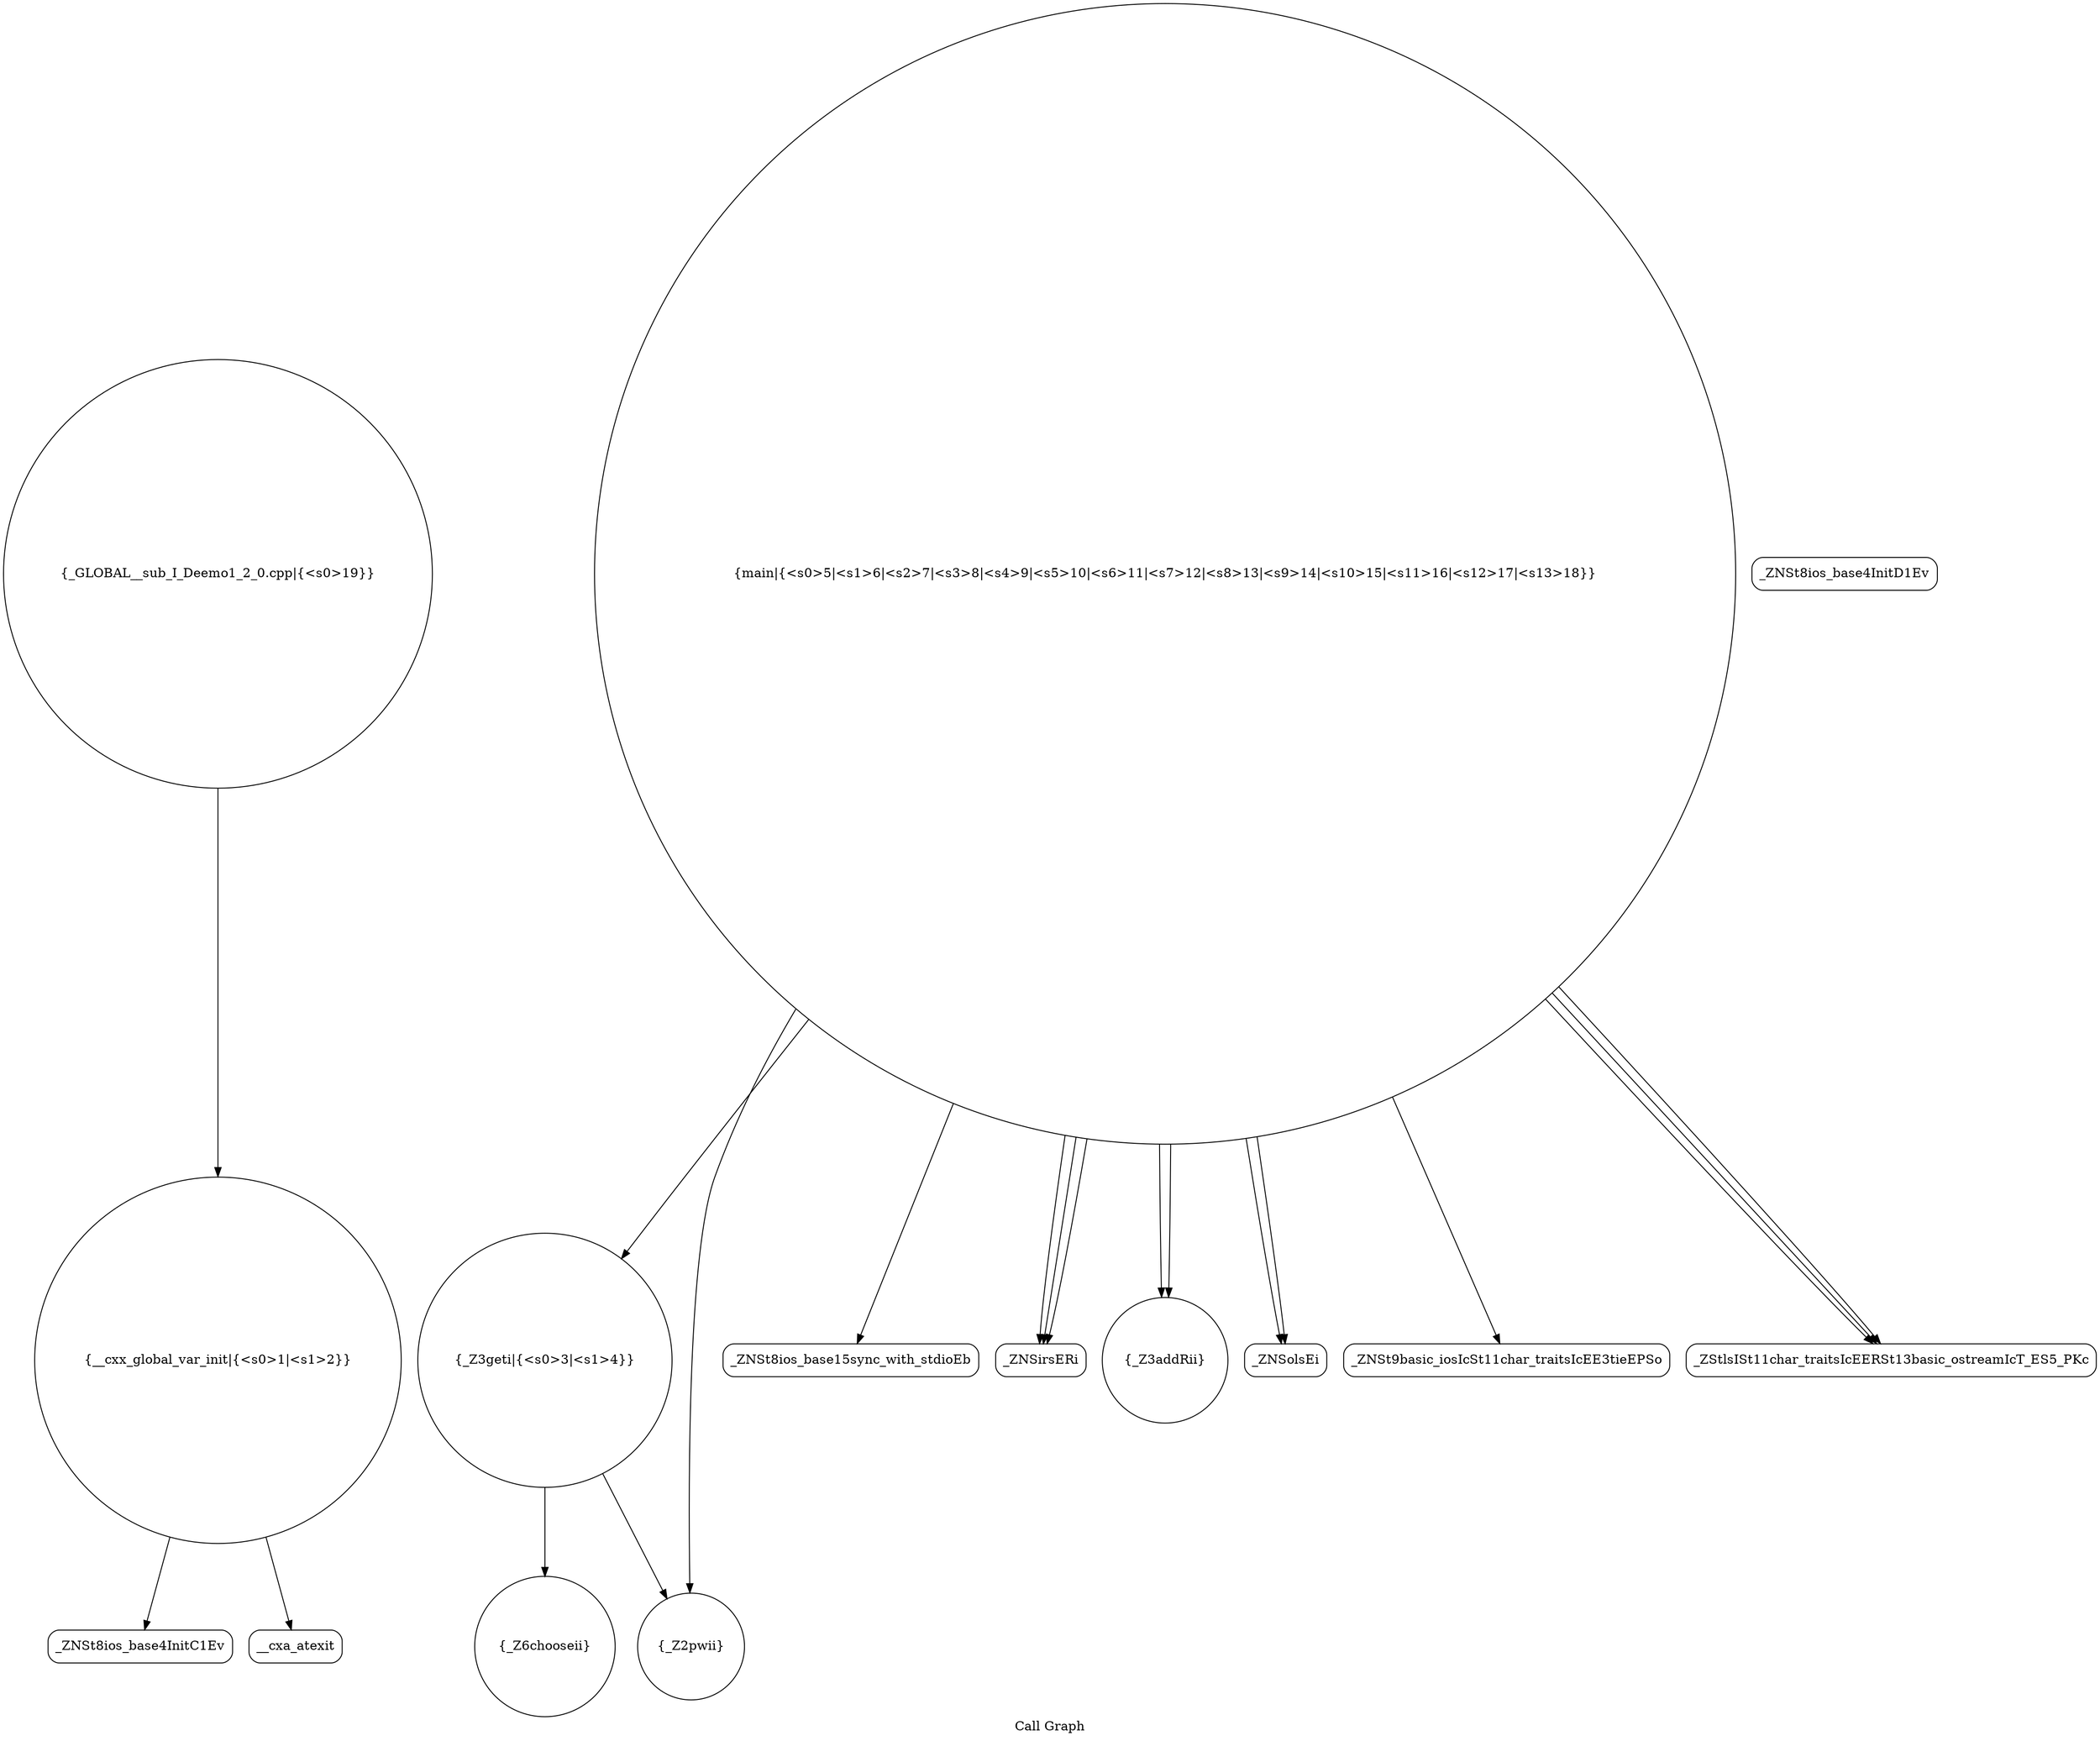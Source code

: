 digraph "Call Graph" {
	label="Call Graph";

	Node0x55dedfce2510 [shape=record,shape=circle,label="{__cxx_global_var_init|{<s0>1|<s1>2}}"];
	Node0x55dedfce2510:s0 -> Node0x55dedfce29a0[color=black];
	Node0x55dedfce2510:s1 -> Node0x55dedfce2aa0[color=black];
	Node0x55dedfce2ca0 [shape=record,shape=circle,label="{_Z3geti|{<s0>3|<s1>4}}"];
	Node0x55dedfce2ca0:s0 -> Node0x55dedfce2ba0[color=black];
	Node0x55dedfce2ca0:s1 -> Node0x55dedfce2b20[color=black];
	Node0x55dedfce3020 [shape=record,shape=circle,label="{_GLOBAL__sub_I_Deemo1_2_0.cpp|{<s0>19}}"];
	Node0x55dedfce3020:s0 -> Node0x55dedfce2510[color=black];
	Node0x55dedfce2a20 [shape=record,shape=Mrecord,label="{_ZNSt8ios_base4InitD1Ev}"];
	Node0x55dedfce2da0 [shape=record,shape=Mrecord,label="{_ZNSt8ios_base15sync_with_stdioEb}"];
	Node0x55dedfce2b20 [shape=record,shape=circle,label="{_Z2pwii}"];
	Node0x55dedfce2ea0 [shape=record,shape=Mrecord,label="{_ZNSirsERi}"];
	Node0x55dedfce2c20 [shape=record,shape=circle,label="{_Z3addRii}"];
	Node0x55dedfce2fa0 [shape=record,shape=Mrecord,label="{_ZNSolsEi}"];
	Node0x55dedfce29a0 [shape=record,shape=Mrecord,label="{_ZNSt8ios_base4InitC1Ev}"];
	Node0x55dedfce2d20 [shape=record,shape=circle,label="{main|{<s0>5|<s1>6|<s2>7|<s3>8|<s4>9|<s5>10|<s6>11|<s7>12|<s8>13|<s9>14|<s10>15|<s11>16|<s12>17|<s13>18}}"];
	Node0x55dedfce2d20:s0 -> Node0x55dedfce2da0[color=black];
	Node0x55dedfce2d20:s1 -> Node0x55dedfce2e20[color=black];
	Node0x55dedfce2d20:s2 -> Node0x55dedfce2b20[color=black];
	Node0x55dedfce2d20:s3 -> Node0x55dedfce2ea0[color=black];
	Node0x55dedfce2d20:s4 -> Node0x55dedfce2f20[color=black];
	Node0x55dedfce2d20:s5 -> Node0x55dedfce2fa0[color=black];
	Node0x55dedfce2d20:s6 -> Node0x55dedfce2f20[color=black];
	Node0x55dedfce2d20:s7 -> Node0x55dedfce2ea0[color=black];
	Node0x55dedfce2d20:s8 -> Node0x55dedfce2ea0[color=black];
	Node0x55dedfce2d20:s9 -> Node0x55dedfce2ca0[color=black];
	Node0x55dedfce2d20:s10 -> Node0x55dedfce2c20[color=black];
	Node0x55dedfce2d20:s11 -> Node0x55dedfce2c20[color=black];
	Node0x55dedfce2d20:s12 -> Node0x55dedfce2fa0[color=black];
	Node0x55dedfce2d20:s13 -> Node0x55dedfce2f20[color=black];
	Node0x55dedfce2aa0 [shape=record,shape=Mrecord,label="{__cxa_atexit}"];
	Node0x55dedfce2e20 [shape=record,shape=Mrecord,label="{_ZNSt9basic_iosIcSt11char_traitsIcEE3tieEPSo}"];
	Node0x55dedfce2ba0 [shape=record,shape=circle,label="{_Z6chooseii}"];
	Node0x55dedfce2f20 [shape=record,shape=Mrecord,label="{_ZStlsISt11char_traitsIcEERSt13basic_ostreamIcT_ES5_PKc}"];
}
